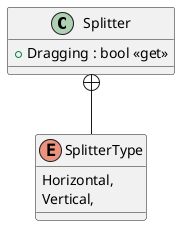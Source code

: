 @startuml
class Splitter {
    + Dragging : bool <<get>>
}
enum SplitterType {
    Horizontal,
    Vertical,
}
Splitter +-- SplitterType
@enduml
